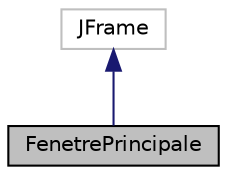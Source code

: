 digraph "FenetrePrincipale"
{
 // LATEX_PDF_SIZE
  edge [fontname="Helvetica",fontsize="10",labelfontname="Helvetica",labelfontsize="10"];
  node [fontname="Helvetica",fontsize="10",shape=record];
  Node1 [label="FenetrePrincipale",height=0.2,width=0.4,color="black", fillcolor="grey75", style="filled", fontcolor="black",tooltip="Classe créant l'interface graphique Java/Swing."];
  Node2 -> Node1 [dir="back",color="midnightblue",fontsize="10",style="solid"];
  Node2 [label="JFrame",height=0.2,width=0.4,color="grey75", fillcolor="white", style="filled",tooltip=" "];
}
